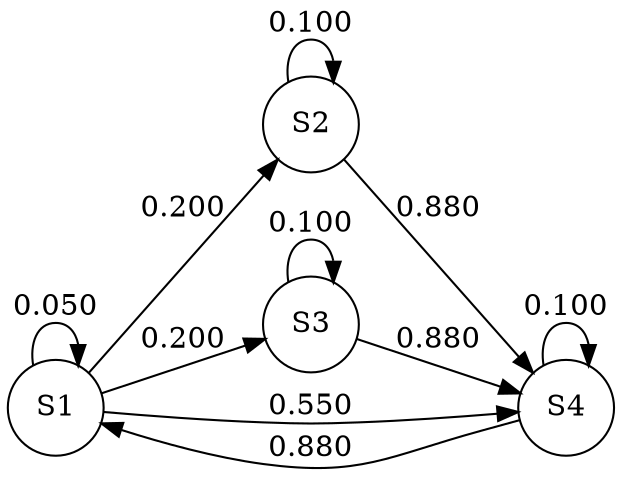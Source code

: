 graph HMM {
	node [shape = circle]
	rankdir = LR
	{
	edge [dir=forward]
	S1 -- S1 [ label = "0.050"];
	S1 -- S2 [ label = "0.200"];
	S1 -- S3 [ label = "0.200"];
	S1 -- S4 [ label = "0.550"];
	S2 -- S2 [ label = "0.100"];
	S2 -- S4 [ label = "0.880"];
	S3 -- S3 [ label = "0.100"];
	S3 -- S4 [ label = "0.880"];
	S4 -- S1 [ label = "0.880"];
	S4 -- S4 [ label = "0.100"];
	}
}
